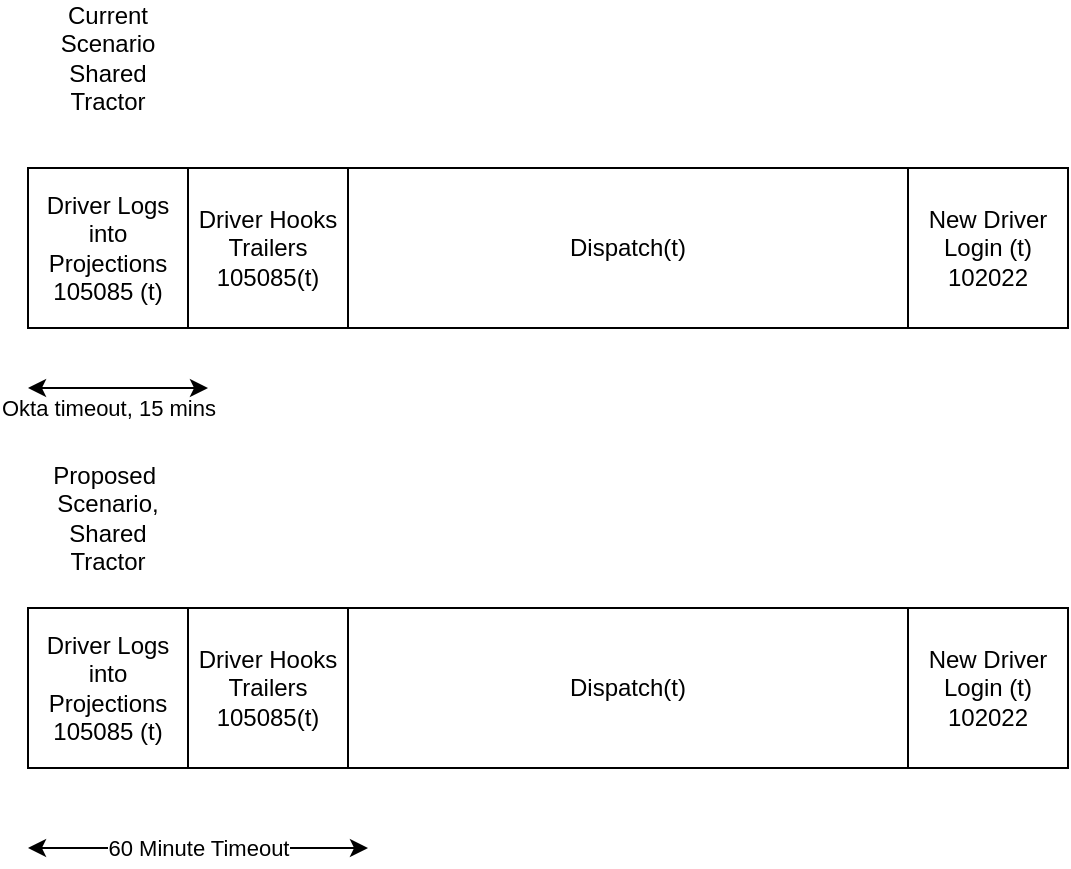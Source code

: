 <mxfile version="20.6.0" type="github">
  <diagram id="JY40GRhvuqnuXZpo6NUc" name="Page-1">
    <mxGraphModel dx="1422" dy="762" grid="0" gridSize="10" guides="1" tooltips="1" connect="1" arrows="1" fold="1" page="1" pageScale="1" pageWidth="850" pageHeight="1100" math="0" shadow="0">
      <root>
        <mxCell id="0" />
        <mxCell id="1" parent="0" />
        <mxCell id="Q6IfHRqYHwt67mDm4m-z-1" value="Driver Logs into Projections 105085 (t)" style="whiteSpace=wrap;html=1;aspect=fixed;" vertex="1" parent="1">
          <mxGeometry x="120" y="120" width="80" height="80" as="geometry" />
        </mxCell>
        <mxCell id="Q6IfHRqYHwt67mDm4m-z-2" value="Driver Hooks Trailers 105085(t)" style="whiteSpace=wrap;html=1;aspect=fixed;" vertex="1" parent="1">
          <mxGeometry x="200" y="120" width="80" height="80" as="geometry" />
        </mxCell>
        <mxCell id="Q6IfHRqYHwt67mDm4m-z-7" value="Dispatch(t)" style="rounded=0;whiteSpace=wrap;html=1;" vertex="1" parent="1">
          <mxGeometry x="280" y="120" width="280" height="80" as="geometry" />
        </mxCell>
        <mxCell id="Q6IfHRqYHwt67mDm4m-z-9" value="Okta timeout, 15 mins" style="endArrow=classic;startArrow=classic;html=1;rounded=0;" edge="1" parent="1">
          <mxGeometry width="50" height="50" relative="1" as="geometry">
            <mxPoint x="120" y="240" as="sourcePoint" />
            <mxPoint x="200" y="240" as="targetPoint" />
          </mxGeometry>
        </mxCell>
        <mxCell id="Q6IfHRqYHwt67mDm4m-z-10" value="New Driver Login (t) 102022" style="whiteSpace=wrap;html=1;aspect=fixed;" vertex="1" parent="1">
          <mxGeometry x="560" y="120" width="80" height="80" as="geometry" />
        </mxCell>
        <mxCell id="Q6IfHRqYHwt67mDm4m-z-11" value="Current Scenario Shared Tractor" style="text;html=1;strokeColor=none;fillColor=none;align=center;verticalAlign=middle;whiteSpace=wrap;rounded=0;" vertex="1" parent="1">
          <mxGeometry x="130" y="50" width="60" height="30" as="geometry" />
        </mxCell>
        <mxCell id="Q6IfHRqYHwt67mDm4m-z-12" value="Proposed&amp;nbsp; Scenario, Shared Tractor" style="text;html=1;strokeColor=none;fillColor=none;align=center;verticalAlign=middle;whiteSpace=wrap;rounded=0;" vertex="1" parent="1">
          <mxGeometry x="130" y="280" width="60" height="30" as="geometry" />
        </mxCell>
        <mxCell id="Q6IfHRqYHwt67mDm4m-z-20" value="60 Minute Timeout" style="endArrow=classic;startArrow=classic;html=1;rounded=0;" edge="1" parent="1">
          <mxGeometry width="50" height="50" relative="1" as="geometry">
            <mxPoint x="120" y="460" as="sourcePoint" />
            <mxPoint x="290" y="460" as="targetPoint" />
          </mxGeometry>
        </mxCell>
        <mxCell id="Q6IfHRqYHwt67mDm4m-z-21" value="" style="endArrow=classic;startArrow=classic;html=1;rounded=0;" edge="1" parent="1">
          <mxGeometry width="50" height="50" relative="1" as="geometry">
            <mxPoint x="120" y="230" as="sourcePoint" />
            <mxPoint x="210" y="230" as="targetPoint" />
          </mxGeometry>
        </mxCell>
        <mxCell id="Q6IfHRqYHwt67mDm4m-z-22" value="Driver Logs into Projections 105085 (t)" style="whiteSpace=wrap;html=1;aspect=fixed;" vertex="1" parent="1">
          <mxGeometry x="120" y="340" width="80" height="80" as="geometry" />
        </mxCell>
        <mxCell id="Q6IfHRqYHwt67mDm4m-z-23" value="Driver Hooks Trailers 105085(t)" style="whiteSpace=wrap;html=1;aspect=fixed;" vertex="1" parent="1">
          <mxGeometry x="200" y="340" width="80" height="80" as="geometry" />
        </mxCell>
        <mxCell id="Q6IfHRqYHwt67mDm4m-z-24" value="Dispatch(t)" style="rounded=0;whiteSpace=wrap;html=1;" vertex="1" parent="1">
          <mxGeometry x="280" y="340" width="280" height="80" as="geometry" />
        </mxCell>
        <mxCell id="Q6IfHRqYHwt67mDm4m-z-25" value="New Driver Login (t) 102022" style="whiteSpace=wrap;html=1;aspect=fixed;" vertex="1" parent="1">
          <mxGeometry x="560" y="340" width="80" height="80" as="geometry" />
        </mxCell>
      </root>
    </mxGraphModel>
  </diagram>
</mxfile>

